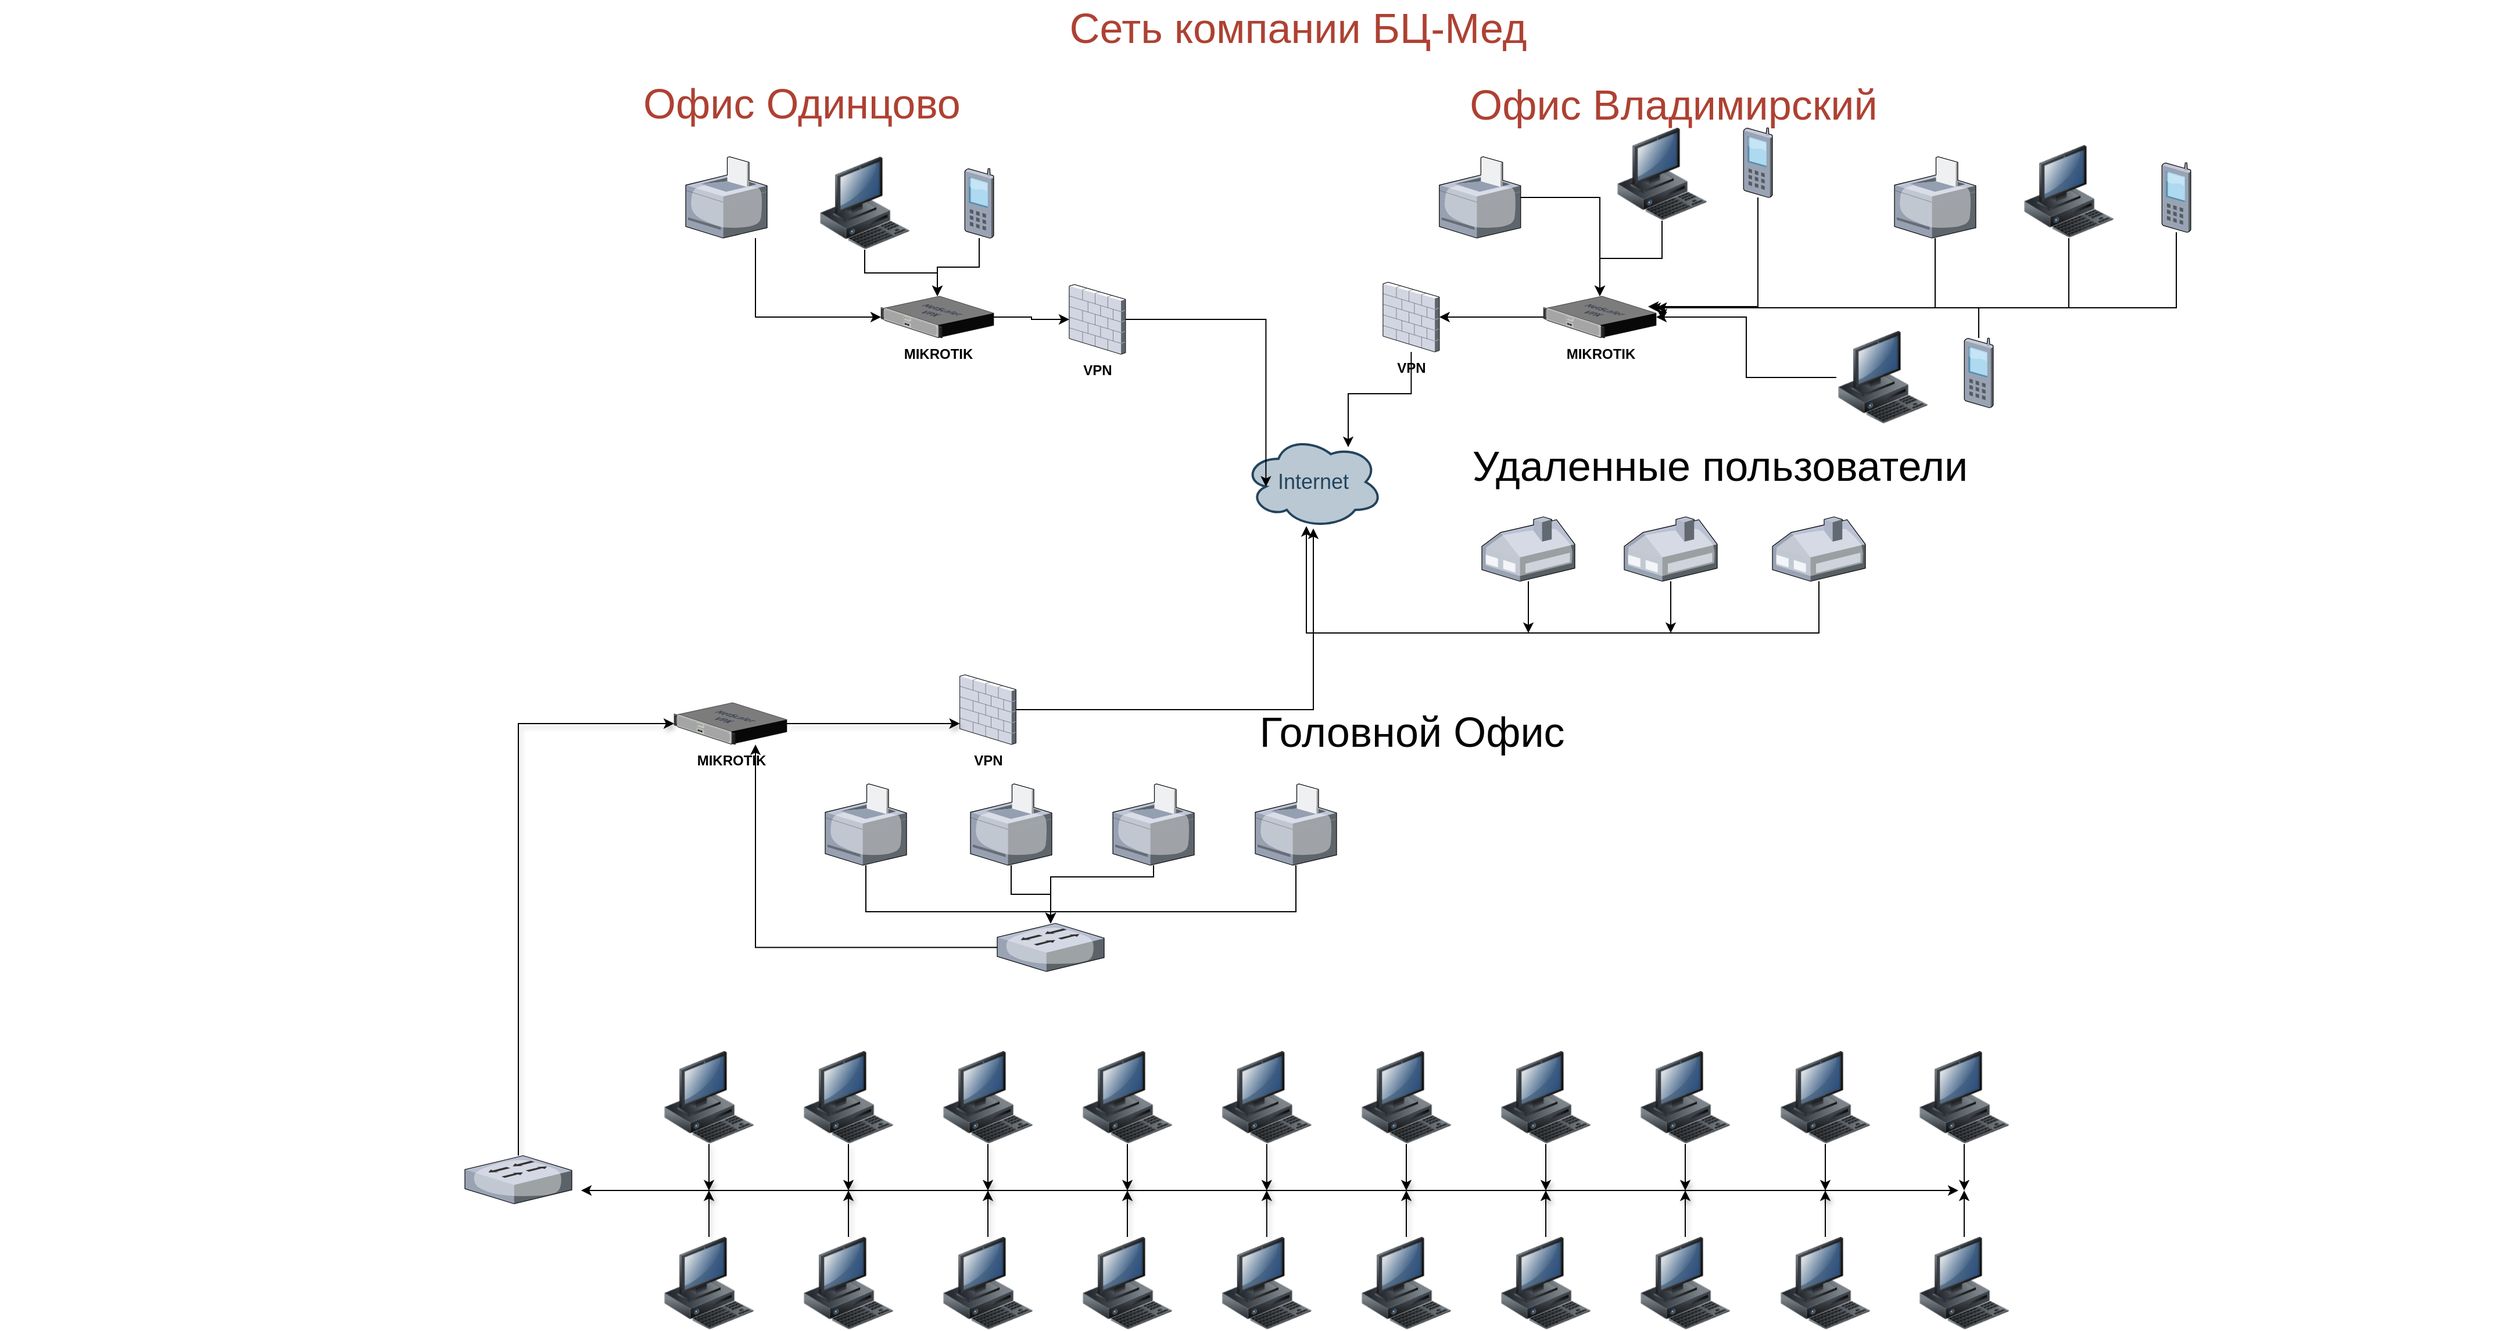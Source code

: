 <mxfile version="13.10.9" type="github">
  <diagram id="a45cf8ec-cd66-6f27-3ac3-be6e809c9e4a" name="Page-1">
    <mxGraphModel dx="1695" dy="451" grid="1" gridSize="10" guides="1" tooltips="1" connect="1" arrows="1" fold="1" page="1" pageScale="1" pageWidth="827" pageHeight="1169" background="#ffffff" math="0" shadow="0">
      <root>
        <mxCell id="0" />
        <mxCell id="1" parent="0" />
        <mxCell id="19" value="Internet" style="ellipse;shape=cloud;whiteSpace=wrap;html=1;shadow=0;strokeColor=#23445D;fillColor=#BAC8D3;gradientColor=none;fontSize=18;fontColor=#23445D;gradientDirection=north;fontStyle=0;strokeWidth=2;" parent="1" vertex="1">
          <mxGeometry x="780" y="390" width="120" height="80" as="geometry" />
        </mxCell>
        <mxCell id="zaZijYf2OnXckmwoSaqb-184" style="edgeStyle=orthogonalEdgeStyle;rounded=0;orthogonalLoop=1;jettySize=auto;html=1;" edge="1" parent="1" source="80" target="zaZijYf2OnXckmwoSaqb-181">
          <mxGeometry relative="1" as="geometry" />
        </mxCell>
        <mxCell id="80" value="" style="image;html=1;image=img/lib/clip_art/computers/Workstation_128x128.png;shadow=0;strokeColor=#000000;fillColor=#FFFFFF;gradientColor=none;fontSize=18;fontColor=#F08705;fontStyle=0" parent="1" vertex="1">
          <mxGeometry x="414" y="150" width="80" height="80" as="geometry" />
        </mxCell>
        <mxCell id="168" value="Сеть компании БЦ-Мед" style="text;html=1;strokeColor=none;fillColor=none;align=center;verticalAlign=middle;whiteSpace=wrap;overflow=hidden;shadow=0;fontSize=36;fontColor=#AE4132;fontStyle=0" parent="1" vertex="1">
          <mxGeometry x="137" y="15" width="1380" height="45" as="geometry" />
        </mxCell>
        <mxCell id="171" style="edgeStyle=orthogonalEdgeStyle;rounded=0;jumpStyle=none;html=1;exitX=0;exitY=0.5;entryX=0;entryY=0.5;shadow=0;labelBackgroundColor=none;startArrow=none;startFill=0;endArrow=classic;endFill=1;endSize=6;jettySize=auto;orthogonalLoop=1;strokeColor=#23445D;strokeWidth=2;fillColor=#F08705;fontFamily=Helvetica;fontSize=14;fontColor=#F08705;align=left;fontStyle=0" parent="1" source="168" target="168" edge="1">
          <mxGeometry relative="1" as="geometry" />
        </mxCell>
        <mxCell id="zaZijYf2OnXckmwoSaqb-185" style="edgeStyle=orthogonalEdgeStyle;rounded=0;orthogonalLoop=1;jettySize=auto;html=1;" edge="1" parent="1" source="zaZijYf2OnXckmwoSaqb-175" target="zaZijYf2OnXckmwoSaqb-181">
          <mxGeometry relative="1" as="geometry" />
        </mxCell>
        <mxCell id="zaZijYf2OnXckmwoSaqb-175" value="" style="verticalLabelPosition=bottom;aspect=fixed;html=1;verticalAlign=top;strokeColor=none;align=center;outlineConnect=0;shape=mxgraph.citrix.cell_phone;" vertex="1" parent="1">
          <mxGeometry x="540" y="160" width="25" height="60" as="geometry" />
        </mxCell>
        <mxCell id="zaZijYf2OnXckmwoSaqb-176" value="Офис Одинцово" style="text;html=1;strokeColor=none;fillColor=none;align=center;verticalAlign=middle;whiteSpace=wrap;overflow=hidden;shadow=0;fontSize=36;fontColor=#AE4132;fontStyle=0" vertex="1" parent="1">
          <mxGeometry x="-290" y="80" width="1380" height="45" as="geometry" />
        </mxCell>
        <mxCell id="zaZijYf2OnXckmwoSaqb-183" style="edgeStyle=orthogonalEdgeStyle;rounded=0;orthogonalLoop=1;jettySize=auto;html=1;" edge="1" parent="1" source="zaZijYf2OnXckmwoSaqb-177" target="zaZijYf2OnXckmwoSaqb-181">
          <mxGeometry relative="1" as="geometry">
            <Array as="points">
              <mxPoint x="360" y="288" />
            </Array>
          </mxGeometry>
        </mxCell>
        <mxCell id="zaZijYf2OnXckmwoSaqb-177" value="" style="verticalLabelPosition=bottom;aspect=fixed;html=1;verticalAlign=top;strokeColor=none;align=center;outlineConnect=0;shape=mxgraph.citrix.printer;" vertex="1" parent="1">
          <mxGeometry x="300" y="150" width="70" height="70" as="geometry" />
        </mxCell>
        <mxCell id="zaZijYf2OnXckmwoSaqb-178" value="Офис Владимирский" style="text;html=1;strokeColor=none;fillColor=none;align=center;verticalAlign=middle;whiteSpace=wrap;overflow=hidden;shadow=0;fontSize=36;fontColor=#AE4132;fontStyle=0" vertex="1" parent="1">
          <mxGeometry x="460" y="80" width="1380" height="50" as="geometry" />
        </mxCell>
        <mxCell id="zaZijYf2OnXckmwoSaqb-180" style="edgeStyle=orthogonalEdgeStyle;rounded=0;orthogonalLoop=1;jettySize=auto;html=1;entryX=0.16;entryY=0.55;entryDx=0;entryDy=0;entryPerimeter=0;" edge="1" parent="1" source="zaZijYf2OnXckmwoSaqb-179" target="19">
          <mxGeometry relative="1" as="geometry" />
        </mxCell>
        <mxCell id="zaZijYf2OnXckmwoSaqb-179" value="&lt;b&gt;VPN&lt;/b&gt;" style="verticalLabelPosition=bottom;aspect=fixed;html=1;verticalAlign=top;strokeColor=none;align=center;outlineConnect=0;shape=mxgraph.citrix.firewall;" vertex="1" parent="1">
          <mxGeometry x="630" y="260" width="48.39" height="60" as="geometry" />
        </mxCell>
        <mxCell id="zaZijYf2OnXckmwoSaqb-182" style="edgeStyle=orthogonalEdgeStyle;rounded=0;orthogonalLoop=1;jettySize=auto;html=1;" edge="1" parent="1" source="zaZijYf2OnXckmwoSaqb-181" target="zaZijYf2OnXckmwoSaqb-179">
          <mxGeometry relative="1" as="geometry" />
        </mxCell>
        <mxCell id="zaZijYf2OnXckmwoSaqb-181" value="&lt;b&gt;MIKROTIK&lt;/b&gt;" style="verticalLabelPosition=bottom;aspect=fixed;html=1;verticalAlign=top;strokeColor=none;align=center;outlineConnect=0;shape=mxgraph.citrix.netscaler_vpx;" vertex="1" parent="1">
          <mxGeometry x="468" y="270" width="97" height="36" as="geometry" />
        </mxCell>
        <mxCell id="zaZijYf2OnXckmwoSaqb-192" style="edgeStyle=orthogonalEdgeStyle;rounded=0;orthogonalLoop=1;jettySize=auto;html=1;entryX=0.75;entryY=0.125;entryDx=0;entryDy=0;entryPerimeter=0;" edge="1" parent="1" source="zaZijYf2OnXckmwoSaqb-189" target="19">
          <mxGeometry relative="1" as="geometry" />
        </mxCell>
        <mxCell id="zaZijYf2OnXckmwoSaqb-189" value="&lt;div&gt;&lt;b&gt;VPN&lt;/b&gt;&lt;/div&gt;&lt;div&gt;&lt;b&gt;&lt;br&gt;&lt;/b&gt;&lt;/div&gt;" style="verticalLabelPosition=bottom;aspect=fixed;html=1;verticalAlign=top;strokeColor=none;align=center;outlineConnect=0;shape=mxgraph.citrix.firewall;" vertex="1" parent="1">
          <mxGeometry x="900" y="258" width="48.39" height="60" as="geometry" />
        </mxCell>
        <mxCell id="zaZijYf2OnXckmwoSaqb-190" style="edgeStyle=orthogonalEdgeStyle;rounded=0;orthogonalLoop=1;jettySize=auto;html=1;" edge="1" parent="1" source="zaZijYf2OnXckmwoSaqb-191" target="zaZijYf2OnXckmwoSaqb-189">
          <mxGeometry relative="1" as="geometry" />
        </mxCell>
        <mxCell id="zaZijYf2OnXckmwoSaqb-191" value="&lt;b&gt;MIKROTIK&lt;/b&gt;" style="verticalLabelPosition=bottom;aspect=fixed;html=1;verticalAlign=top;strokeColor=none;align=center;outlineConnect=0;shape=mxgraph.citrix.netscaler_vpx;" vertex="1" parent="1">
          <mxGeometry x="1038" y="270" width="97" height="36" as="geometry" />
        </mxCell>
        <mxCell id="zaZijYf2OnXckmwoSaqb-197" style="edgeStyle=orthogonalEdgeStyle;rounded=0;orthogonalLoop=1;jettySize=auto;html=1;" edge="1" parent="1" source="zaZijYf2OnXckmwoSaqb-193" target="zaZijYf2OnXckmwoSaqb-191">
          <mxGeometry relative="1" as="geometry" />
        </mxCell>
        <mxCell id="zaZijYf2OnXckmwoSaqb-193" value="" style="verticalLabelPosition=bottom;aspect=fixed;html=1;verticalAlign=top;strokeColor=none;align=center;outlineConnect=0;shape=mxgraph.citrix.printer;" vertex="1" parent="1">
          <mxGeometry x="948.39" y="150" width="70" height="70" as="geometry" />
        </mxCell>
        <mxCell id="zaZijYf2OnXckmwoSaqb-198" style="edgeStyle=orthogonalEdgeStyle;rounded=0;orthogonalLoop=1;jettySize=auto;html=1;" edge="1" parent="1" source="zaZijYf2OnXckmwoSaqb-194" target="zaZijYf2OnXckmwoSaqb-191">
          <mxGeometry relative="1" as="geometry" />
        </mxCell>
        <mxCell id="zaZijYf2OnXckmwoSaqb-194" value="" style="image;html=1;image=img/lib/clip_art/computers/Workstation_128x128.png;shadow=0;strokeColor=#000000;fillColor=#FFFFFF;gradientColor=none;fontSize=18;fontColor=#F08705;fontStyle=0" vertex="1" parent="1">
          <mxGeometry x="1100" y="125" width="80" height="80" as="geometry" />
        </mxCell>
        <mxCell id="zaZijYf2OnXckmwoSaqb-199" style="edgeStyle=orthogonalEdgeStyle;rounded=0;orthogonalLoop=1;jettySize=auto;html=1;entryX=0.928;entryY=0.25;entryDx=0;entryDy=0;entryPerimeter=0;" edge="1" parent="1" source="zaZijYf2OnXckmwoSaqb-195" target="zaZijYf2OnXckmwoSaqb-191">
          <mxGeometry relative="1" as="geometry">
            <Array as="points">
              <mxPoint x="1223" y="279" />
            </Array>
          </mxGeometry>
        </mxCell>
        <mxCell id="zaZijYf2OnXckmwoSaqb-195" value="" style="verticalLabelPosition=bottom;aspect=fixed;html=1;verticalAlign=top;strokeColor=none;align=center;outlineConnect=0;shape=mxgraph.citrix.cell_phone;" vertex="1" parent="1">
          <mxGeometry x="1210" y="125" width="25" height="60" as="geometry" />
        </mxCell>
        <mxCell id="zaZijYf2OnXckmwoSaqb-205" style="edgeStyle=orthogonalEdgeStyle;rounded=0;orthogonalLoop=1;jettySize=auto;html=1;" edge="1" parent="1" source="zaZijYf2OnXckmwoSaqb-196">
          <mxGeometry relative="1" as="geometry">
            <mxPoint x="1140" y="290" as="targetPoint" />
            <Array as="points">
              <mxPoint x="1375" y="280" />
              <mxPoint x="1140" y="280" />
            </Array>
          </mxGeometry>
        </mxCell>
        <mxCell id="zaZijYf2OnXckmwoSaqb-196" value="" style="verticalLabelPosition=bottom;aspect=fixed;html=1;verticalAlign=top;strokeColor=none;align=center;outlineConnect=0;shape=mxgraph.citrix.printer;" vertex="1" parent="1">
          <mxGeometry x="1340" y="150" width="70" height="70" as="geometry" />
        </mxCell>
        <mxCell id="zaZijYf2OnXckmwoSaqb-208" style="edgeStyle=orthogonalEdgeStyle;rounded=0;orthogonalLoop=1;jettySize=auto;html=1;" edge="1" parent="1" source="zaZijYf2OnXckmwoSaqb-201" target="zaZijYf2OnXckmwoSaqb-191">
          <mxGeometry relative="1" as="geometry">
            <Array as="points">
              <mxPoint x="1490" y="280" />
            </Array>
          </mxGeometry>
        </mxCell>
        <mxCell id="zaZijYf2OnXckmwoSaqb-201" value="" style="image;html=1;image=img/lib/clip_art/computers/Workstation_128x128.png;shadow=0;strokeColor=#000000;fillColor=#FFFFFF;gradientColor=none;fontSize=18;fontColor=#F08705;fontStyle=0" vertex="1" parent="1">
          <mxGeometry x="1450" y="140" width="80" height="80" as="geometry" />
        </mxCell>
        <mxCell id="zaZijYf2OnXckmwoSaqb-209" style="edgeStyle=orthogonalEdgeStyle;rounded=0;orthogonalLoop=1;jettySize=auto;html=1;" edge="1" parent="1" source="zaZijYf2OnXckmwoSaqb-202" target="zaZijYf2OnXckmwoSaqb-191">
          <mxGeometry relative="1" as="geometry">
            <Array as="points">
              <mxPoint x="1583" y="280" />
            </Array>
          </mxGeometry>
        </mxCell>
        <mxCell id="zaZijYf2OnXckmwoSaqb-202" value="" style="verticalLabelPosition=bottom;aspect=fixed;html=1;verticalAlign=top;strokeColor=none;align=center;outlineConnect=0;shape=mxgraph.citrix.cell_phone;" vertex="1" parent="1">
          <mxGeometry x="1570" y="155" width="25" height="60" as="geometry" />
        </mxCell>
        <mxCell id="zaZijYf2OnXckmwoSaqb-206" style="edgeStyle=orthogonalEdgeStyle;rounded=0;orthogonalLoop=1;jettySize=auto;html=1;" edge="1" parent="1" source="zaZijYf2OnXckmwoSaqb-203" target="zaZijYf2OnXckmwoSaqb-191">
          <mxGeometry relative="1" as="geometry" />
        </mxCell>
        <mxCell id="zaZijYf2OnXckmwoSaqb-203" value="" style="image;html=1;image=img/lib/clip_art/computers/Workstation_128x128.png;shadow=0;strokeColor=#000000;fillColor=#FFFFFF;gradientColor=none;fontSize=18;fontColor=#F08705;fontStyle=0" vertex="1" parent="1">
          <mxGeometry x="1290" y="300" width="80" height="80" as="geometry" />
        </mxCell>
        <mxCell id="zaZijYf2OnXckmwoSaqb-207" style="edgeStyle=orthogonalEdgeStyle;rounded=0;orthogonalLoop=1;jettySize=auto;html=1;entryX=0.948;entryY=0.278;entryDx=0;entryDy=0;entryPerimeter=0;" edge="1" parent="1" source="zaZijYf2OnXckmwoSaqb-204" target="zaZijYf2OnXckmwoSaqb-191">
          <mxGeometry relative="1" as="geometry">
            <Array as="points">
              <mxPoint x="1413" y="280" />
            </Array>
          </mxGeometry>
        </mxCell>
        <mxCell id="zaZijYf2OnXckmwoSaqb-204" value="" style="verticalLabelPosition=bottom;aspect=fixed;html=1;verticalAlign=top;strokeColor=none;align=center;outlineConnect=0;shape=mxgraph.citrix.cell_phone;" vertex="1" parent="1">
          <mxGeometry x="1400" y="306" width="25" height="60" as="geometry" />
        </mxCell>
        <mxCell id="zaZijYf2OnXckmwoSaqb-211" style="edgeStyle=orthogonalEdgeStyle;rounded=0;orthogonalLoop=1;jettySize=auto;html=1;" edge="1" parent="1" source="zaZijYf2OnXckmwoSaqb-210" target="19">
          <mxGeometry relative="1" as="geometry" />
        </mxCell>
        <mxCell id="zaZijYf2OnXckmwoSaqb-210" value="&lt;b&gt;VPN&lt;/b&gt;" style="verticalLabelPosition=bottom;aspect=fixed;html=1;verticalAlign=top;strokeColor=none;align=center;outlineConnect=0;shape=mxgraph.citrix.firewall;" vertex="1" parent="1">
          <mxGeometry x="535.8" y="596" width="48.39" height="60" as="geometry" />
        </mxCell>
        <mxCell id="zaZijYf2OnXckmwoSaqb-276" style="edgeStyle=orthogonalEdgeStyle;rounded=0;orthogonalLoop=1;jettySize=auto;html=1;shadow=1;" edge="1" parent="1" source="zaZijYf2OnXckmwoSaqb-212" target="zaZijYf2OnXckmwoSaqb-210">
          <mxGeometry relative="1" as="geometry">
            <Array as="points">
              <mxPoint x="510" y="638" />
              <mxPoint x="510" y="638" />
            </Array>
          </mxGeometry>
        </mxCell>
        <mxCell id="zaZijYf2OnXckmwoSaqb-212" value="&lt;b&gt;MIKROTIK&lt;/b&gt;" style="verticalLabelPosition=bottom;aspect=fixed;html=1;verticalAlign=top;strokeColor=none;align=center;outlineConnect=0;shape=mxgraph.citrix.netscaler_vpx;" vertex="1" parent="1">
          <mxGeometry x="290.0" y="620" width="97" height="36" as="geometry" />
        </mxCell>
        <mxCell id="zaZijYf2OnXckmwoSaqb-223" style="edgeStyle=orthogonalEdgeStyle;rounded=0;orthogonalLoop=1;jettySize=auto;html=1;" edge="1" parent="1" source="zaZijYf2OnXckmwoSaqb-214" target="zaZijYf2OnXckmwoSaqb-222">
          <mxGeometry relative="1" as="geometry">
            <Array as="points">
              <mxPoint x="455" y="800" />
              <mxPoint x="614" y="800" />
            </Array>
          </mxGeometry>
        </mxCell>
        <mxCell id="zaZijYf2OnXckmwoSaqb-214" value="" style="verticalLabelPosition=bottom;aspect=fixed;html=1;verticalAlign=top;strokeColor=none;align=center;outlineConnect=0;shape=mxgraph.citrix.printer;" vertex="1" parent="1">
          <mxGeometry x="420" y="690" width="70" height="70" as="geometry" />
        </mxCell>
        <mxCell id="zaZijYf2OnXckmwoSaqb-224" style="edgeStyle=orthogonalEdgeStyle;rounded=0;orthogonalLoop=1;jettySize=auto;html=1;" edge="1" parent="1" source="zaZijYf2OnXckmwoSaqb-215" target="zaZijYf2OnXckmwoSaqb-222">
          <mxGeometry relative="1" as="geometry" />
        </mxCell>
        <mxCell id="zaZijYf2OnXckmwoSaqb-215" value="" style="verticalLabelPosition=bottom;aspect=fixed;html=1;verticalAlign=top;strokeColor=none;align=center;outlineConnect=0;shape=mxgraph.citrix.printer;" vertex="1" parent="1">
          <mxGeometry x="545" y="690" width="70" height="70" as="geometry" />
        </mxCell>
        <mxCell id="zaZijYf2OnXckmwoSaqb-225" style="edgeStyle=orthogonalEdgeStyle;rounded=0;orthogonalLoop=1;jettySize=auto;html=1;" edge="1" parent="1" source="zaZijYf2OnXckmwoSaqb-216" target="zaZijYf2OnXckmwoSaqb-222">
          <mxGeometry relative="1" as="geometry">
            <Array as="points">
              <mxPoint x="703" y="770" />
              <mxPoint x="614" y="770" />
            </Array>
          </mxGeometry>
        </mxCell>
        <mxCell id="zaZijYf2OnXckmwoSaqb-216" value="" style="verticalLabelPosition=bottom;aspect=fixed;html=1;verticalAlign=top;strokeColor=none;align=center;outlineConnect=0;shape=mxgraph.citrix.printer;" vertex="1" parent="1">
          <mxGeometry x="667.5" y="690" width="70" height="70" as="geometry" />
        </mxCell>
        <mxCell id="zaZijYf2OnXckmwoSaqb-226" style="edgeStyle=orthogonalEdgeStyle;rounded=0;orthogonalLoop=1;jettySize=auto;html=1;" edge="1" parent="1" source="zaZijYf2OnXckmwoSaqb-217" target="zaZijYf2OnXckmwoSaqb-222">
          <mxGeometry relative="1" as="geometry">
            <Array as="points">
              <mxPoint x="825" y="800" />
              <mxPoint x="614" y="800" />
            </Array>
          </mxGeometry>
        </mxCell>
        <mxCell id="zaZijYf2OnXckmwoSaqb-217" value="" style="verticalLabelPosition=bottom;aspect=fixed;html=1;verticalAlign=top;strokeColor=none;align=center;outlineConnect=0;shape=mxgraph.citrix.printer;" vertex="1" parent="1">
          <mxGeometry x="790" y="690" width="70" height="70" as="geometry" />
        </mxCell>
        <mxCell id="zaZijYf2OnXckmwoSaqb-230" style="edgeStyle=orthogonalEdgeStyle;rounded=0;orthogonalLoop=1;jettySize=auto;html=1;" edge="1" parent="1" source="zaZijYf2OnXckmwoSaqb-218">
          <mxGeometry relative="1" as="geometry">
            <mxPoint x="1025" y="560" as="targetPoint" />
          </mxGeometry>
        </mxCell>
        <mxCell id="zaZijYf2OnXckmwoSaqb-218" value="" style="verticalLabelPosition=bottom;aspect=fixed;html=1;verticalAlign=top;strokeColor=none;align=center;outlineConnect=0;shape=mxgraph.citrix.home_office;" vertex="1" parent="1">
          <mxGeometry x="985" y="460" width="80" height="55.5" as="geometry" />
        </mxCell>
        <mxCell id="zaZijYf2OnXckmwoSaqb-229" style="edgeStyle=orthogonalEdgeStyle;rounded=0;orthogonalLoop=1;jettySize=auto;html=1;" edge="1" parent="1" source="zaZijYf2OnXckmwoSaqb-219">
          <mxGeometry relative="1" as="geometry">
            <mxPoint x="1147.5" y="560" as="targetPoint" />
          </mxGeometry>
        </mxCell>
        <mxCell id="zaZijYf2OnXckmwoSaqb-219" value="" style="verticalLabelPosition=bottom;aspect=fixed;html=1;verticalAlign=top;strokeColor=none;align=center;outlineConnect=0;shape=mxgraph.citrix.home_office;" vertex="1" parent="1">
          <mxGeometry x="1107.5" y="460" width="80" height="55.5" as="geometry" />
        </mxCell>
        <mxCell id="zaZijYf2OnXckmwoSaqb-228" style="edgeStyle=orthogonalEdgeStyle;rounded=0;orthogonalLoop=1;jettySize=auto;html=1;entryX=0.45;entryY=0.975;entryDx=0;entryDy=0;entryPerimeter=0;" edge="1" parent="1" source="zaZijYf2OnXckmwoSaqb-220" target="19">
          <mxGeometry relative="1" as="geometry">
            <Array as="points">
              <mxPoint x="1275" y="560" />
              <mxPoint x="834" y="560" />
            </Array>
          </mxGeometry>
        </mxCell>
        <mxCell id="zaZijYf2OnXckmwoSaqb-220" value="" style="verticalLabelPosition=bottom;aspect=fixed;html=1;verticalAlign=top;strokeColor=none;align=center;outlineConnect=0;shape=mxgraph.citrix.home_office;" vertex="1" parent="1">
          <mxGeometry x="1235" y="460" width="80" height="55.5" as="geometry" />
        </mxCell>
        <mxCell id="zaZijYf2OnXckmwoSaqb-221" value="Удаленные пользователи" style="text;html=1;align=center;verticalAlign=middle;whiteSpace=wrap;overflow=hidden;shadow=0;fontSize=36;fontStyle=0" vertex="1" parent="1">
          <mxGeometry x="520" y="391" width="1340" height="50" as="geometry" />
        </mxCell>
        <mxCell id="zaZijYf2OnXckmwoSaqb-227" style="edgeStyle=orthogonalEdgeStyle;rounded=0;orthogonalLoop=1;jettySize=auto;html=1;" edge="1" parent="1" source="zaZijYf2OnXckmwoSaqb-222" target="zaZijYf2OnXckmwoSaqb-212">
          <mxGeometry relative="1" as="geometry">
            <mxPoint x="880" y="830" as="targetPoint" />
            <Array as="points">
              <mxPoint x="360" y="831" />
            </Array>
          </mxGeometry>
        </mxCell>
        <mxCell id="zaZijYf2OnXckmwoSaqb-222" value="" style="verticalLabelPosition=bottom;aspect=fixed;html=1;verticalAlign=top;strokeColor=none;align=center;outlineConnect=0;shape=mxgraph.citrix.switch;" vertex="1" parent="1">
          <mxGeometry x="568" y="810" width="92" height="41.5" as="geometry" />
        </mxCell>
        <mxCell id="zaZijYf2OnXckmwoSaqb-263" value="" style="edgeStyle=orthogonalEdgeStyle;rounded=0;orthogonalLoop=1;jettySize=auto;html=1;shadow=1;" edge="1" parent="1" source="zaZijYf2OnXckmwoSaqb-231">
          <mxGeometry relative="1" as="geometry">
            <mxPoint x="920" y="1040" as="targetPoint" />
            <Array as="points">
              <mxPoint x="920" y="1030" />
              <mxPoint x="920" y="1030" />
            </Array>
          </mxGeometry>
        </mxCell>
        <mxCell id="zaZijYf2OnXckmwoSaqb-231" value="" style="image;html=1;image=img/lib/clip_art/computers/Workstation_128x128.png;shadow=0;strokeColor=#000000;fillColor=#FFFFFF;gradientColor=none;fontSize=18;fontColor=#F08705;fontStyle=0" vertex="1" parent="1">
          <mxGeometry x="880" y="920" width="80" height="80" as="geometry" />
        </mxCell>
        <mxCell id="zaZijYf2OnXckmwoSaqb-261" value="" style="edgeStyle=orthogonalEdgeStyle;rounded=0;orthogonalLoop=1;jettySize=auto;html=1;shadow=1;" edge="1" parent="1" source="zaZijYf2OnXckmwoSaqb-232">
          <mxGeometry relative="1" as="geometry">
            <mxPoint x="1040" y="1040" as="targetPoint" />
          </mxGeometry>
        </mxCell>
        <mxCell id="zaZijYf2OnXckmwoSaqb-232" value="" style="image;html=1;image=img/lib/clip_art/computers/Workstation_128x128.png;shadow=0;strokeColor=#000000;fillColor=#FFFFFF;gradientColor=none;fontSize=18;fontColor=#F08705;fontStyle=0" vertex="1" parent="1">
          <mxGeometry x="1000" y="920" width="80" height="80" as="geometry" />
        </mxCell>
        <mxCell id="zaZijYf2OnXckmwoSaqb-259" style="edgeStyle=orthogonalEdgeStyle;rounded=0;orthogonalLoop=1;jettySize=auto;html=1;shadow=1;" edge="1" parent="1" source="zaZijYf2OnXckmwoSaqb-233">
          <mxGeometry relative="1" as="geometry">
            <mxPoint x="1160" y="1040" as="targetPoint" />
          </mxGeometry>
        </mxCell>
        <mxCell id="zaZijYf2OnXckmwoSaqb-233" value="" style="image;html=1;image=img/lib/clip_art/computers/Workstation_128x128.png;shadow=0;strokeColor=#000000;fillColor=#FFFFFF;gradientColor=none;fontSize=18;fontColor=#F08705;fontStyle=0" vertex="1" parent="1">
          <mxGeometry x="1120" y="920" width="80" height="80" as="geometry" />
        </mxCell>
        <mxCell id="zaZijYf2OnXckmwoSaqb-257" style="edgeStyle=orthogonalEdgeStyle;rounded=0;orthogonalLoop=1;jettySize=auto;html=1;" edge="1" parent="1" source="zaZijYf2OnXckmwoSaqb-234">
          <mxGeometry relative="1" as="geometry">
            <mxPoint x="1280.5" y="1040" as="targetPoint" />
          </mxGeometry>
        </mxCell>
        <mxCell id="zaZijYf2OnXckmwoSaqb-234" value="" style="image;html=1;image=img/lib/clip_art/computers/Workstation_128x128.png;shadow=0;strokeColor=#000000;fillColor=#FFFFFF;gradientColor=none;fontSize=18;fontColor=#F08705;fontStyle=0" vertex="1" parent="1">
          <mxGeometry x="1240.5" y="920" width="80" height="80" as="geometry" />
        </mxCell>
        <mxCell id="zaZijYf2OnXckmwoSaqb-255" style="edgeStyle=orthogonalEdgeStyle;rounded=0;orthogonalLoop=1;jettySize=auto;html=1;" edge="1" parent="1" source="zaZijYf2OnXckmwoSaqb-235">
          <mxGeometry relative="1" as="geometry">
            <mxPoint x="1400" y="1040" as="targetPoint" />
          </mxGeometry>
        </mxCell>
        <mxCell id="zaZijYf2OnXckmwoSaqb-235" value="" style="image;html=1;image=img/lib/clip_art/computers/Workstation_128x128.png;shadow=0;strokeColor=#000000;fillColor=#FFFFFF;gradientColor=none;fontSize=18;fontColor=#F08705;fontStyle=0" vertex="1" parent="1">
          <mxGeometry x="1360" y="920" width="80" height="80" as="geometry" />
        </mxCell>
        <mxCell id="zaZijYf2OnXckmwoSaqb-271" style="edgeStyle=orthogonalEdgeStyle;rounded=0;orthogonalLoop=1;jettySize=auto;html=1;shadow=1;" edge="1" parent="1" source="zaZijYf2OnXckmwoSaqb-236">
          <mxGeometry relative="1" as="geometry">
            <mxPoint x="440" y="1040" as="targetPoint" />
          </mxGeometry>
        </mxCell>
        <mxCell id="zaZijYf2OnXckmwoSaqb-236" value="" style="image;html=1;image=img/lib/clip_art/computers/Workstation_128x128.png;shadow=0;strokeColor=#000000;fillColor=#FFFFFF;gradientColor=none;fontSize=18;fontColor=#F08705;fontStyle=0" vertex="1" parent="1">
          <mxGeometry x="400" y="920" width="80" height="80" as="geometry" />
        </mxCell>
        <mxCell id="zaZijYf2OnXckmwoSaqb-269" style="edgeStyle=orthogonalEdgeStyle;rounded=0;orthogonalLoop=1;jettySize=auto;html=1;shadow=1;" edge="1" parent="1" source="zaZijYf2OnXckmwoSaqb-237">
          <mxGeometry relative="1" as="geometry">
            <mxPoint x="560" y="1040" as="targetPoint" />
          </mxGeometry>
        </mxCell>
        <mxCell id="zaZijYf2OnXckmwoSaqb-237" value="" style="image;html=1;image=img/lib/clip_art/computers/Workstation_128x128.png;shadow=0;strokeColor=#000000;fillColor=#FFFFFF;gradientColor=none;fontSize=18;fontColor=#F08705;fontStyle=0" vertex="1" parent="1">
          <mxGeometry x="520" y="920" width="80" height="80" as="geometry" />
        </mxCell>
        <mxCell id="zaZijYf2OnXckmwoSaqb-267" style="edgeStyle=orthogonalEdgeStyle;rounded=0;orthogonalLoop=1;jettySize=auto;html=1;shadow=1;" edge="1" parent="1" source="zaZijYf2OnXckmwoSaqb-238">
          <mxGeometry relative="1" as="geometry">
            <mxPoint x="680" y="1040" as="targetPoint" />
          </mxGeometry>
        </mxCell>
        <mxCell id="zaZijYf2OnXckmwoSaqb-238" value="" style="image;html=1;image=img/lib/clip_art/computers/Workstation_128x128.png;shadow=0;strokeColor=#000000;fillColor=#FFFFFF;gradientColor=none;fontSize=18;fontColor=#F08705;fontStyle=0" vertex="1" parent="1">
          <mxGeometry x="640" y="920" width="80" height="80" as="geometry" />
        </mxCell>
        <mxCell id="zaZijYf2OnXckmwoSaqb-265" style="edgeStyle=orthogonalEdgeStyle;rounded=0;orthogonalLoop=1;jettySize=auto;html=1;shadow=1;" edge="1" parent="1" source="zaZijYf2OnXckmwoSaqb-239">
          <mxGeometry relative="1" as="geometry">
            <mxPoint x="799.88" y="1040" as="targetPoint" />
          </mxGeometry>
        </mxCell>
        <mxCell id="zaZijYf2OnXckmwoSaqb-239" value="" style="image;html=1;image=img/lib/clip_art/computers/Workstation_128x128.png;shadow=0;strokeColor=#000000;fillColor=#FFFFFF;gradientColor=none;fontSize=18;fontColor=#F08705;fontStyle=0" vertex="1" parent="1">
          <mxGeometry x="759.88" y="920" width="80" height="80" as="geometry" />
        </mxCell>
        <mxCell id="zaZijYf2OnXckmwoSaqb-273" style="edgeStyle=orthogonalEdgeStyle;rounded=0;orthogonalLoop=1;jettySize=auto;html=1;shadow=1;" edge="1" parent="1" source="zaZijYf2OnXckmwoSaqb-241">
          <mxGeometry relative="1" as="geometry">
            <mxPoint x="320" y="1040" as="targetPoint" />
          </mxGeometry>
        </mxCell>
        <mxCell id="zaZijYf2OnXckmwoSaqb-241" value="" style="image;html=1;image=img/lib/clip_art/computers/Workstation_128x128.png;shadow=0;strokeColor=#000000;fillColor=#FFFFFF;gradientColor=none;fontSize=18;fontColor=#F08705;fontStyle=0" vertex="1" parent="1">
          <mxGeometry x="280" y="920" width="80" height="80" as="geometry" />
        </mxCell>
        <mxCell id="zaZijYf2OnXckmwoSaqb-264" style="edgeStyle=orthogonalEdgeStyle;rounded=0;orthogonalLoop=1;jettySize=auto;html=1;shadow=1;" edge="1" parent="1" source="zaZijYf2OnXckmwoSaqb-242">
          <mxGeometry relative="1" as="geometry">
            <mxPoint x="920" y="1040" as="targetPoint" />
          </mxGeometry>
        </mxCell>
        <mxCell id="zaZijYf2OnXckmwoSaqb-242" value="" style="image;html=1;image=img/lib/clip_art/computers/Workstation_128x128.png;shadow=0;strokeColor=#000000;fillColor=#FFFFFF;gradientColor=none;fontSize=18;fontColor=#F08705;fontStyle=0" vertex="1" parent="1">
          <mxGeometry x="880" y="1080" width="80" height="80" as="geometry" />
        </mxCell>
        <mxCell id="zaZijYf2OnXckmwoSaqb-262" value="" style="edgeStyle=orthogonalEdgeStyle;rounded=0;orthogonalLoop=1;jettySize=auto;html=1;shadow=1;" edge="1" parent="1" source="zaZijYf2OnXckmwoSaqb-243">
          <mxGeometry relative="1" as="geometry">
            <mxPoint x="1040" y="1040" as="targetPoint" />
          </mxGeometry>
        </mxCell>
        <mxCell id="zaZijYf2OnXckmwoSaqb-243" value="" style="image;html=1;image=img/lib/clip_art/computers/Workstation_128x128.png;shadow=0;strokeColor=#000000;fillColor=#FFFFFF;gradientColor=none;fontSize=18;fontColor=#F08705;fontStyle=0" vertex="1" parent="1">
          <mxGeometry x="1000" y="1080" width="80" height="80" as="geometry" />
        </mxCell>
        <mxCell id="zaZijYf2OnXckmwoSaqb-260" style="edgeStyle=orthogonalEdgeStyle;rounded=0;orthogonalLoop=1;jettySize=auto;html=1;shadow=1;" edge="1" parent="1" source="zaZijYf2OnXckmwoSaqb-244">
          <mxGeometry relative="1" as="geometry">
            <mxPoint x="1160" y="1040" as="targetPoint" />
          </mxGeometry>
        </mxCell>
        <mxCell id="zaZijYf2OnXckmwoSaqb-244" value="" style="image;html=1;image=img/lib/clip_art/computers/Workstation_128x128.png;shadow=0;strokeColor=#000000;fillColor=#FFFFFF;gradientColor=none;fontSize=18;fontColor=#F08705;fontStyle=0" vertex="1" parent="1">
          <mxGeometry x="1120" y="1080" width="80" height="80" as="geometry" />
        </mxCell>
        <mxCell id="zaZijYf2OnXckmwoSaqb-258" style="edgeStyle=orthogonalEdgeStyle;rounded=0;orthogonalLoop=1;jettySize=auto;html=1;shadow=1;" edge="1" parent="1" source="zaZijYf2OnXckmwoSaqb-245">
          <mxGeometry relative="1" as="geometry">
            <mxPoint x="1280.5" y="1040" as="targetPoint" />
          </mxGeometry>
        </mxCell>
        <mxCell id="zaZijYf2OnXckmwoSaqb-245" value="" style="image;html=1;image=img/lib/clip_art/computers/Workstation_128x128.png;shadow=0;strokeColor=#000000;fillColor=#FFFFFF;gradientColor=none;fontSize=18;fontColor=#F08705;fontStyle=0" vertex="1" parent="1">
          <mxGeometry x="1240.5" y="1080" width="80" height="80" as="geometry" />
        </mxCell>
        <mxCell id="zaZijYf2OnXckmwoSaqb-256" style="edgeStyle=orthogonalEdgeStyle;rounded=0;orthogonalLoop=1;jettySize=auto;html=1;" edge="1" parent="1" source="zaZijYf2OnXckmwoSaqb-246">
          <mxGeometry relative="1" as="geometry">
            <mxPoint x="1400" y="1040" as="targetPoint" />
          </mxGeometry>
        </mxCell>
        <mxCell id="zaZijYf2OnXckmwoSaqb-246" value="" style="image;html=1;image=img/lib/clip_art/computers/Workstation_128x128.png;shadow=0;strokeColor=#000000;fillColor=#FFFFFF;gradientColor=none;fontSize=18;fontColor=#F08705;fontStyle=0" vertex="1" parent="1">
          <mxGeometry x="1360" y="1080" width="80" height="80" as="geometry" />
        </mxCell>
        <mxCell id="zaZijYf2OnXckmwoSaqb-272" style="edgeStyle=orthogonalEdgeStyle;rounded=0;orthogonalLoop=1;jettySize=auto;html=1;shadow=1;" edge="1" parent="1" source="zaZijYf2OnXckmwoSaqb-247">
          <mxGeometry relative="1" as="geometry">
            <mxPoint x="440" y="1040" as="targetPoint" />
          </mxGeometry>
        </mxCell>
        <mxCell id="zaZijYf2OnXckmwoSaqb-247" value="" style="image;html=1;image=img/lib/clip_art/computers/Workstation_128x128.png;shadow=0;strokeColor=#000000;fillColor=#FFFFFF;gradientColor=none;fontSize=18;fontColor=#F08705;fontStyle=0" vertex="1" parent="1">
          <mxGeometry x="400" y="1080" width="80" height="80" as="geometry" />
        </mxCell>
        <mxCell id="zaZijYf2OnXckmwoSaqb-270" style="edgeStyle=orthogonalEdgeStyle;rounded=0;orthogonalLoop=1;jettySize=auto;html=1;shadow=1;" edge="1" parent="1" source="zaZijYf2OnXckmwoSaqb-248">
          <mxGeometry relative="1" as="geometry">
            <mxPoint x="560" y="1040" as="targetPoint" />
          </mxGeometry>
        </mxCell>
        <mxCell id="zaZijYf2OnXckmwoSaqb-248" value="" style="image;html=1;image=img/lib/clip_art/computers/Workstation_128x128.png;shadow=0;strokeColor=#000000;fillColor=#FFFFFF;gradientColor=none;fontSize=18;fontColor=#F08705;fontStyle=0" vertex="1" parent="1">
          <mxGeometry x="520" y="1080" width="80" height="80" as="geometry" />
        </mxCell>
        <mxCell id="zaZijYf2OnXckmwoSaqb-268" style="edgeStyle=orthogonalEdgeStyle;rounded=0;orthogonalLoop=1;jettySize=auto;html=1;shadow=1;" edge="1" parent="1" source="zaZijYf2OnXckmwoSaqb-249">
          <mxGeometry relative="1" as="geometry">
            <mxPoint x="680" y="1040" as="targetPoint" />
          </mxGeometry>
        </mxCell>
        <mxCell id="zaZijYf2OnXckmwoSaqb-249" value="" style="image;html=1;image=img/lib/clip_art/computers/Workstation_128x128.png;shadow=0;strokeColor=#000000;fillColor=#FFFFFF;gradientColor=none;fontSize=18;fontColor=#F08705;fontStyle=0" vertex="1" parent="1">
          <mxGeometry x="640" y="1080" width="80" height="80" as="geometry" />
        </mxCell>
        <mxCell id="zaZijYf2OnXckmwoSaqb-266" style="edgeStyle=orthogonalEdgeStyle;rounded=0;orthogonalLoop=1;jettySize=auto;html=1;shadow=1;" edge="1" parent="1" source="zaZijYf2OnXckmwoSaqb-250">
          <mxGeometry relative="1" as="geometry">
            <mxPoint x="799.88" y="1040" as="targetPoint" />
          </mxGeometry>
        </mxCell>
        <mxCell id="zaZijYf2OnXckmwoSaqb-250" value="" style="image;html=1;image=img/lib/clip_art/computers/Workstation_128x128.png;shadow=0;strokeColor=#000000;fillColor=#FFFFFF;gradientColor=none;fontSize=18;fontColor=#F08705;fontStyle=0" vertex="1" parent="1">
          <mxGeometry x="759.88" y="1080" width="80" height="80" as="geometry" />
        </mxCell>
        <mxCell id="zaZijYf2OnXckmwoSaqb-274" style="edgeStyle=orthogonalEdgeStyle;rounded=0;orthogonalLoop=1;jettySize=auto;html=1;shadow=1;" edge="1" parent="1" source="zaZijYf2OnXckmwoSaqb-251">
          <mxGeometry relative="1" as="geometry">
            <mxPoint x="320" y="1040" as="targetPoint" />
          </mxGeometry>
        </mxCell>
        <mxCell id="zaZijYf2OnXckmwoSaqb-251" value="" style="image;html=1;image=img/lib/clip_art/computers/Workstation_128x128.png;shadow=0;strokeColor=#000000;fillColor=#FFFFFF;gradientColor=none;fontSize=18;fontColor=#F08705;fontStyle=0" vertex="1" parent="1">
          <mxGeometry x="280" y="1080" width="80" height="80" as="geometry" />
        </mxCell>
        <mxCell id="zaZijYf2OnXckmwoSaqb-275" style="edgeStyle=orthogonalEdgeStyle;rounded=0;orthogonalLoop=1;jettySize=auto;html=1;shadow=1;" edge="1" parent="1" source="zaZijYf2OnXckmwoSaqb-252" target="zaZijYf2OnXckmwoSaqb-212">
          <mxGeometry relative="1" as="geometry">
            <mxPoint x="156" y="433" as="targetPoint" />
            <Array as="points">
              <mxPoint x="156" y="638" />
            </Array>
          </mxGeometry>
        </mxCell>
        <mxCell id="zaZijYf2OnXckmwoSaqb-252" value="" style="verticalLabelPosition=bottom;aspect=fixed;html=1;verticalAlign=top;strokeColor=none;align=center;outlineConnect=0;shape=mxgraph.citrix.switch;" vertex="1" parent="1">
          <mxGeometry x="110" y="1010" width="92" height="41.5" as="geometry" />
        </mxCell>
        <mxCell id="zaZijYf2OnXckmwoSaqb-253" value="" style="endArrow=classic;startArrow=classic;html=1;" edge="1" parent="1">
          <mxGeometry width="50" height="50" relative="1" as="geometry">
            <mxPoint x="210" y="1040" as="sourcePoint" />
            <mxPoint x="1395" y="1040" as="targetPoint" />
          </mxGeometry>
        </mxCell>
        <mxCell id="zaZijYf2OnXckmwoSaqb-277" value="Головной Офис" style="text;html=1;align=center;verticalAlign=middle;whiteSpace=wrap;overflow=hidden;shadow=0;fontSize=36;fontStyle=0" vertex="1" parent="1">
          <mxGeometry x="255" y="620" width="1340" height="50" as="geometry" />
        </mxCell>
      </root>
    </mxGraphModel>
  </diagram>
</mxfile>
